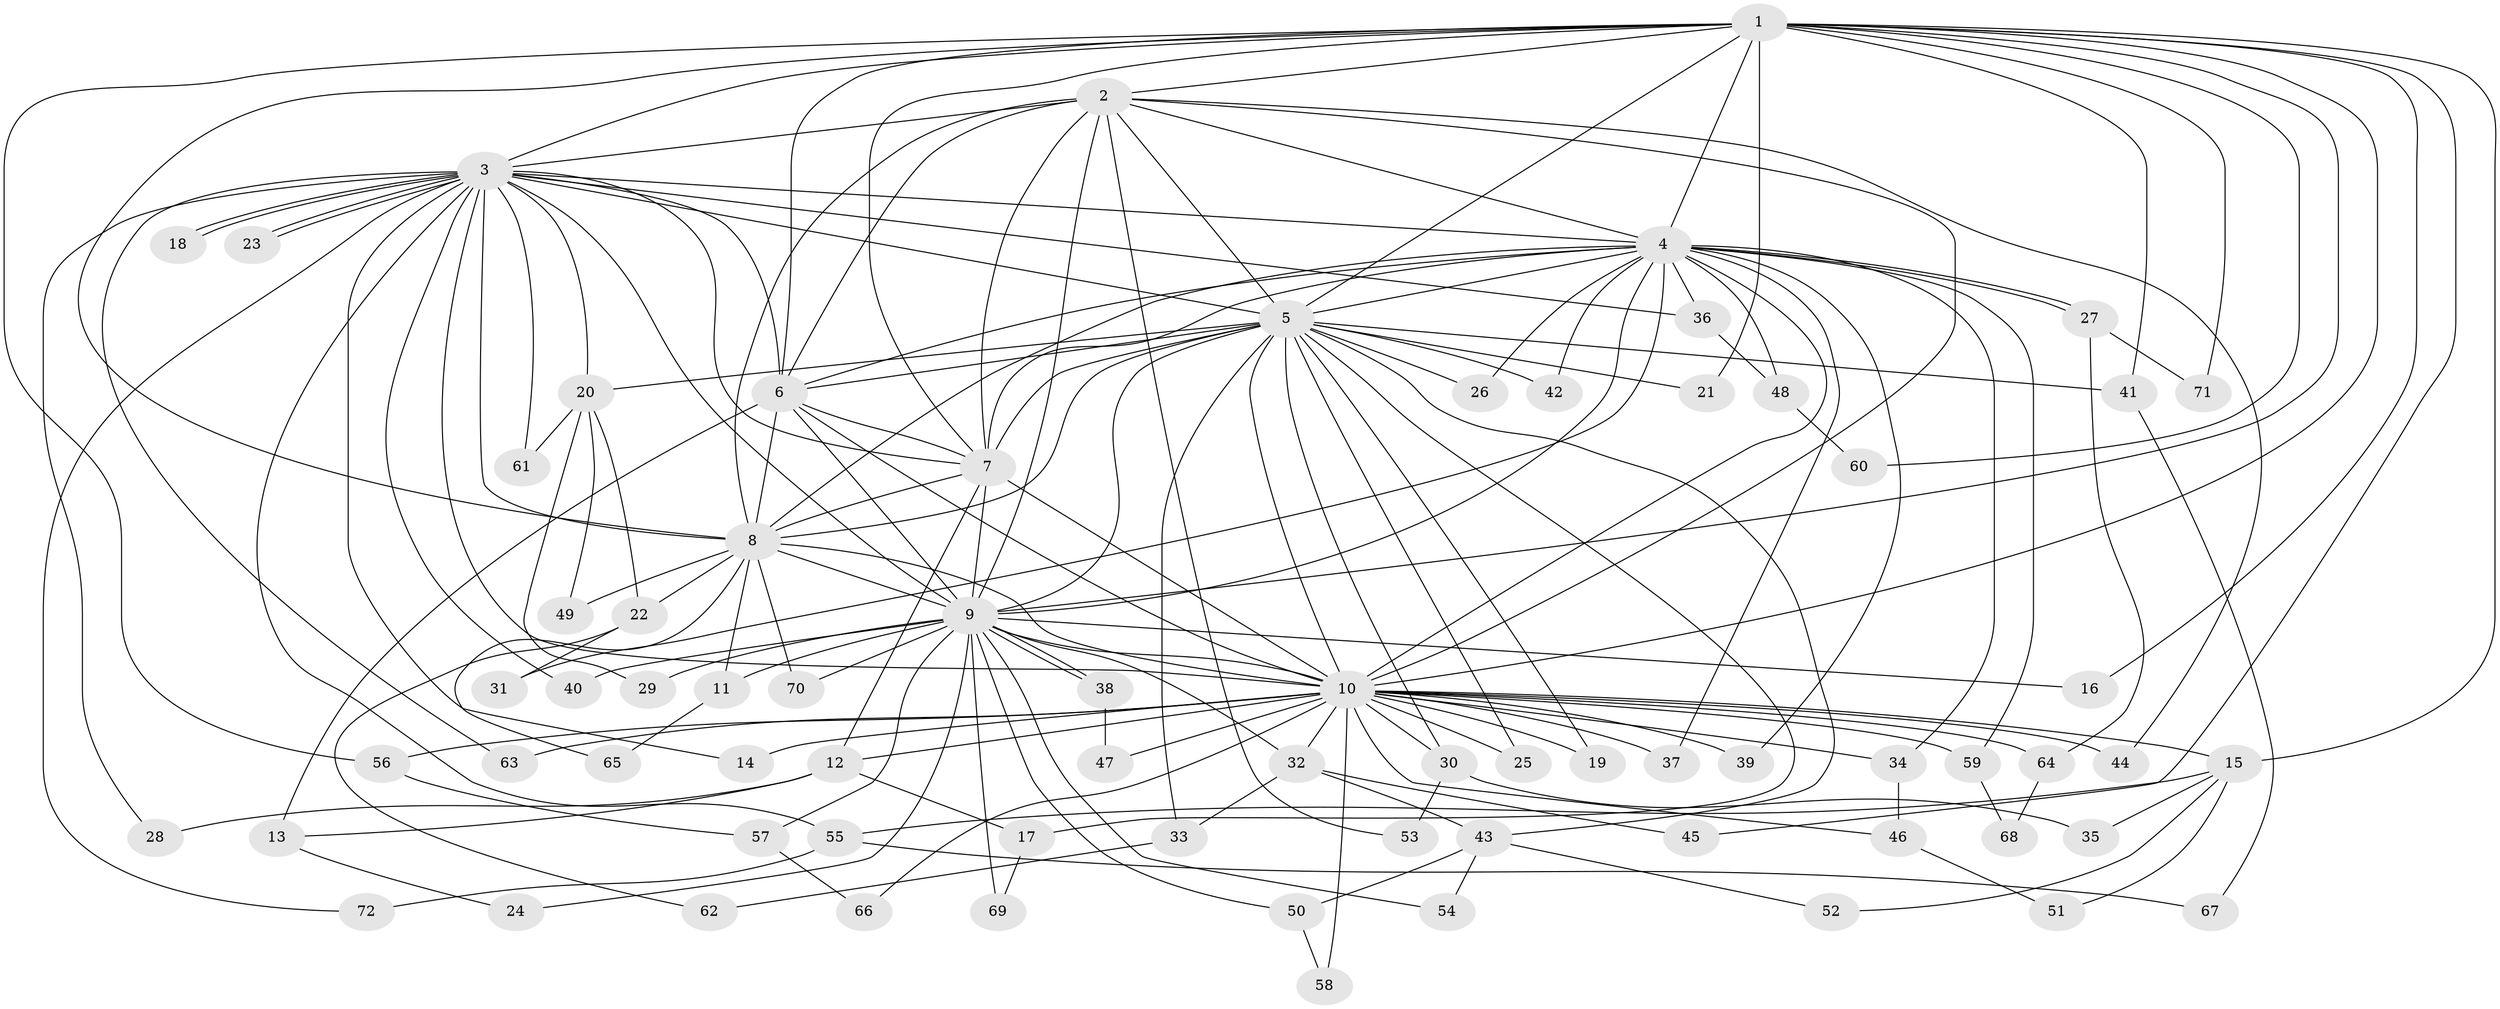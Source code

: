 // coarse degree distribution, {15: 0.02, 10: 0.04, 18: 0.04, 22: 0.02, 25: 0.02, 12: 0.02, 19: 0.02, 4: 0.04, 2: 0.52, 8: 0.04, 3: 0.16, 5: 0.04, 1: 0.02}
// Generated by graph-tools (version 1.1) at 2025/41/03/06/25 10:41:42]
// undirected, 72 vertices, 169 edges
graph export_dot {
graph [start="1"]
  node [color=gray90,style=filled];
  1;
  2;
  3;
  4;
  5;
  6;
  7;
  8;
  9;
  10;
  11;
  12;
  13;
  14;
  15;
  16;
  17;
  18;
  19;
  20;
  21;
  22;
  23;
  24;
  25;
  26;
  27;
  28;
  29;
  30;
  31;
  32;
  33;
  34;
  35;
  36;
  37;
  38;
  39;
  40;
  41;
  42;
  43;
  44;
  45;
  46;
  47;
  48;
  49;
  50;
  51;
  52;
  53;
  54;
  55;
  56;
  57;
  58;
  59;
  60;
  61;
  62;
  63;
  64;
  65;
  66;
  67;
  68;
  69;
  70;
  71;
  72;
  1 -- 2;
  1 -- 3;
  1 -- 4;
  1 -- 5;
  1 -- 6;
  1 -- 7;
  1 -- 8;
  1 -- 9;
  1 -- 10;
  1 -- 15;
  1 -- 16;
  1 -- 21;
  1 -- 41;
  1 -- 45;
  1 -- 56;
  1 -- 60;
  1 -- 71;
  2 -- 3;
  2 -- 4;
  2 -- 5;
  2 -- 6;
  2 -- 7;
  2 -- 8;
  2 -- 9;
  2 -- 10;
  2 -- 44;
  2 -- 53;
  3 -- 4;
  3 -- 5;
  3 -- 6;
  3 -- 7;
  3 -- 8;
  3 -- 9;
  3 -- 10;
  3 -- 14;
  3 -- 18;
  3 -- 18;
  3 -- 20;
  3 -- 23;
  3 -- 23;
  3 -- 28;
  3 -- 36;
  3 -- 40;
  3 -- 55;
  3 -- 61;
  3 -- 63;
  3 -- 72;
  4 -- 5;
  4 -- 6;
  4 -- 7;
  4 -- 8;
  4 -- 9;
  4 -- 10;
  4 -- 26;
  4 -- 27;
  4 -- 27;
  4 -- 31;
  4 -- 34;
  4 -- 36;
  4 -- 37;
  4 -- 39;
  4 -- 42;
  4 -- 48;
  4 -- 59;
  5 -- 6;
  5 -- 7;
  5 -- 8;
  5 -- 9;
  5 -- 10;
  5 -- 17;
  5 -- 19;
  5 -- 20;
  5 -- 21;
  5 -- 25;
  5 -- 26;
  5 -- 30;
  5 -- 33;
  5 -- 41;
  5 -- 42;
  5 -- 43;
  6 -- 7;
  6 -- 8;
  6 -- 9;
  6 -- 10;
  6 -- 13;
  7 -- 8;
  7 -- 9;
  7 -- 10;
  7 -- 12;
  8 -- 9;
  8 -- 10;
  8 -- 11;
  8 -- 22;
  8 -- 49;
  8 -- 65;
  8 -- 70;
  9 -- 10;
  9 -- 11;
  9 -- 16;
  9 -- 24;
  9 -- 29;
  9 -- 32;
  9 -- 38;
  9 -- 38;
  9 -- 40;
  9 -- 50;
  9 -- 54;
  9 -- 57;
  9 -- 69;
  9 -- 70;
  10 -- 12;
  10 -- 14;
  10 -- 15;
  10 -- 19;
  10 -- 25;
  10 -- 30;
  10 -- 32;
  10 -- 34;
  10 -- 37;
  10 -- 39;
  10 -- 44;
  10 -- 46;
  10 -- 47;
  10 -- 56;
  10 -- 58;
  10 -- 59;
  10 -- 63;
  10 -- 64;
  10 -- 66;
  11 -- 65;
  12 -- 13;
  12 -- 17;
  12 -- 28;
  13 -- 24;
  15 -- 35;
  15 -- 51;
  15 -- 52;
  15 -- 55;
  17 -- 69;
  20 -- 22;
  20 -- 29;
  20 -- 49;
  20 -- 61;
  22 -- 31;
  22 -- 62;
  27 -- 64;
  27 -- 71;
  30 -- 35;
  30 -- 53;
  32 -- 33;
  32 -- 43;
  32 -- 45;
  33 -- 62;
  34 -- 46;
  36 -- 48;
  38 -- 47;
  41 -- 67;
  43 -- 50;
  43 -- 52;
  43 -- 54;
  46 -- 51;
  48 -- 60;
  50 -- 58;
  55 -- 67;
  55 -- 72;
  56 -- 57;
  57 -- 66;
  59 -- 68;
  64 -- 68;
}
